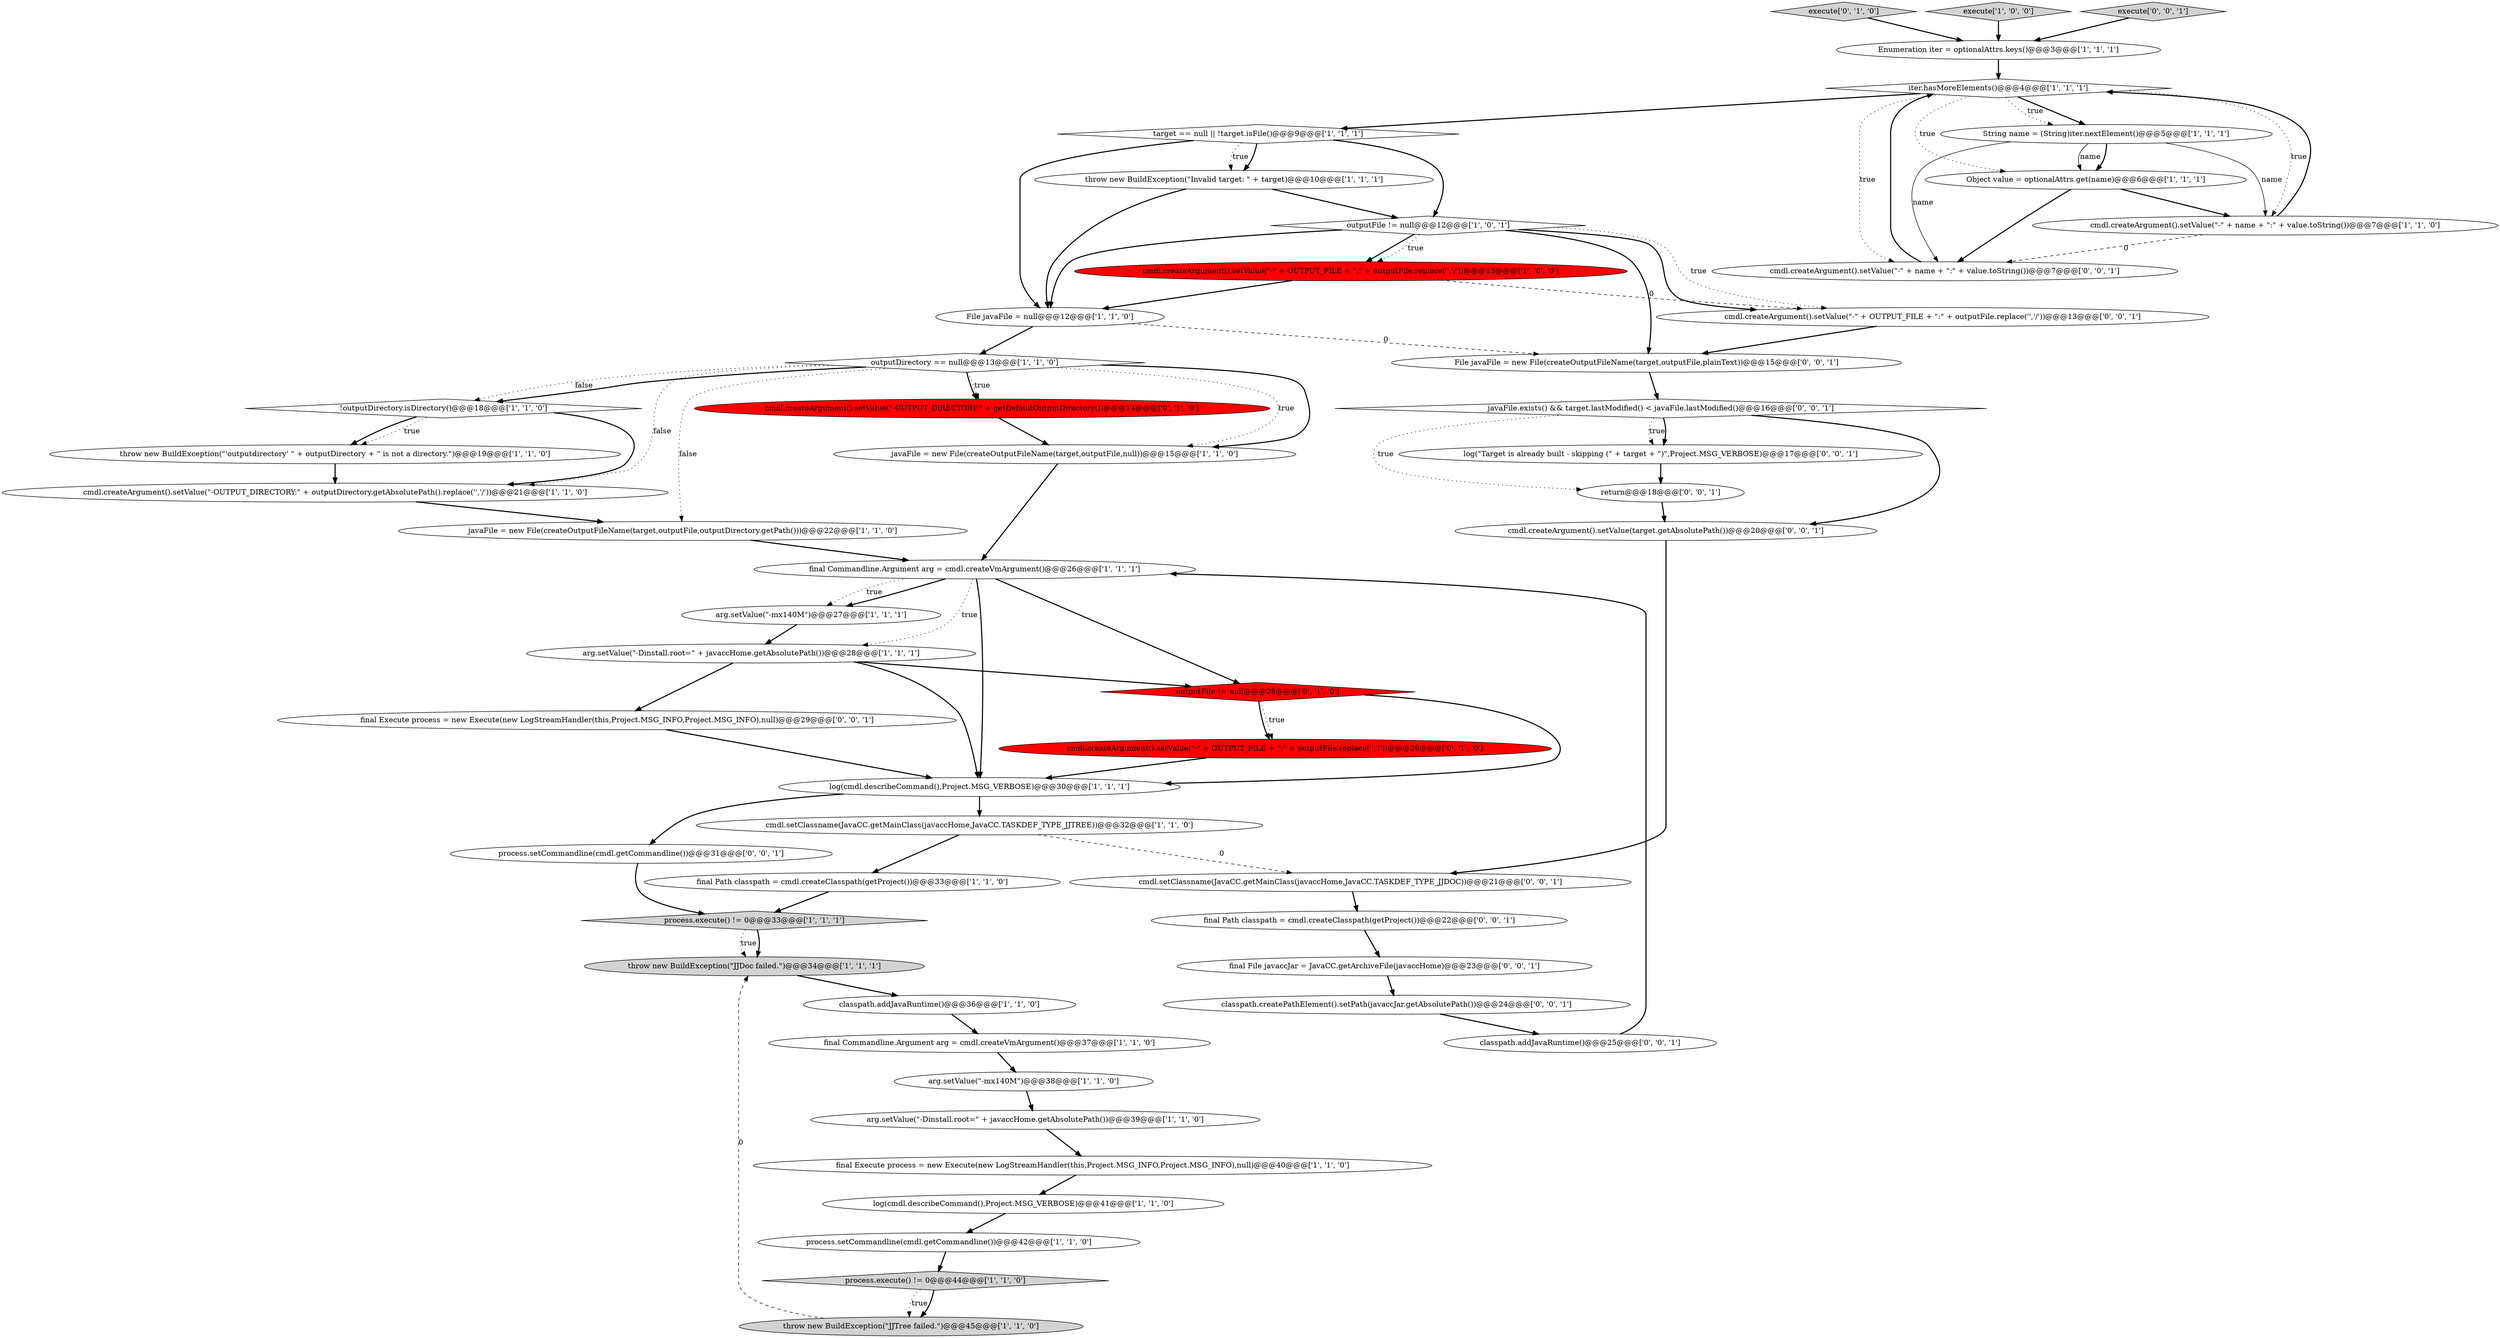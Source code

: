 digraph {
20 [style = filled, label = "final Commandline.Argument arg = cmdl.createVmArgument()@@@26@@@['1', '1', '1']", fillcolor = white, shape = ellipse image = "AAA0AAABBB1BBB"];
10 [style = filled, label = "arg.setValue(\"-Dinstall.root=\" + javaccHome.getAbsolutePath())@@@39@@@['1', '1', '0']", fillcolor = white, shape = ellipse image = "AAA0AAABBB1BBB"];
19 [style = filled, label = "arg.setValue(\"-Dinstall.root=\" + javaccHome.getAbsolutePath())@@@28@@@['1', '1', '1']", fillcolor = white, shape = ellipse image = "AAA0AAABBB1BBB"];
0 [style = filled, label = "target == null || !target.isFile()@@@9@@@['1', '1', '1']", fillcolor = white, shape = diamond image = "AAA0AAABBB1BBB"];
3 [style = filled, label = "Enumeration iter = optionalAttrs.keys()@@@3@@@['1', '1', '1']", fillcolor = white, shape = ellipse image = "AAA0AAABBB1BBB"];
28 [style = filled, label = "outputDirectory == null@@@13@@@['1', '1', '0']", fillcolor = white, shape = diamond image = "AAA0AAABBB1BBB"];
2 [style = filled, label = "process.setCommandline(cmdl.getCommandline())@@@42@@@['1', '1', '0']", fillcolor = white, shape = ellipse image = "AAA0AAABBB1BBB"];
34 [style = filled, label = "cmdl.createArgument().setValue(\"-\" + OUTPUT_FILE + \":\" + outputFile.replace('\','/'))@@@29@@@['0', '1', '0']", fillcolor = red, shape = ellipse image = "AAA1AAABBB2BBB"];
31 [style = filled, label = "javaFile = new File(createOutputFileName(target,outputFile,null))@@@15@@@['1', '1', '0']", fillcolor = white, shape = ellipse image = "AAA0AAABBB1BBB"];
11 [style = filled, label = "Object value = optionalAttrs.get(name)@@@6@@@['1', '1', '1']", fillcolor = white, shape = ellipse image = "AAA0AAABBB1BBB"];
14 [style = filled, label = "log(cmdl.describeCommand(),Project.MSG_VERBOSE)@@@41@@@['1', '1', '0']", fillcolor = white, shape = ellipse image = "AAA0AAABBB1BBB"];
39 [style = filled, label = "cmdl.createArgument().setValue(target.getAbsolutePath())@@@20@@@['0', '0', '1']", fillcolor = white, shape = ellipse image = "AAA0AAABBB3BBB"];
37 [style = filled, label = "execute['0', '1', '0']", fillcolor = lightgray, shape = diamond image = "AAA0AAABBB2BBB"];
33 [style = filled, label = "throw new BuildException(\"JJTree failed.\")@@@45@@@['1', '1', '0']", fillcolor = lightgray, shape = ellipse image = "AAA0AAABBB1BBB"];
41 [style = filled, label = "classpath.addJavaRuntime()@@@25@@@['0', '0', '1']", fillcolor = white, shape = ellipse image = "AAA0AAABBB3BBB"];
45 [style = filled, label = "return@@@18@@@['0', '0', '1']", fillcolor = white, shape = ellipse image = "AAA0AAABBB3BBB"];
51 [style = filled, label = "cmdl.setClassname(JavaCC.getMainClass(javaccHome,JavaCC.TASKDEF_TYPE_JJDOC))@@@21@@@['0', '0', '1']", fillcolor = white, shape = ellipse image = "AAA0AAABBB3BBB"];
29 [style = filled, label = "final Commandline.Argument arg = cmdl.createVmArgument()@@@37@@@['1', '1', '0']", fillcolor = white, shape = ellipse image = "AAA0AAABBB1BBB"];
25 [style = filled, label = "cmdl.createArgument().setValue(\"-\" + name + \":\" + value.toString())@@@7@@@['1', '1', '0']", fillcolor = white, shape = ellipse image = "AAA0AAABBB1BBB"];
5 [style = filled, label = "iter.hasMoreElements()@@@4@@@['1', '1', '1']", fillcolor = white, shape = diamond image = "AAA0AAABBB1BBB"];
44 [style = filled, label = "File javaFile = new File(createOutputFileName(target,outputFile,plainText))@@@15@@@['0', '0', '1']", fillcolor = white, shape = ellipse image = "AAA0AAABBB3BBB"];
43 [style = filled, label = "log(\"Target is already built - skipping (\" + target + \")\",Project.MSG_VERBOSE)@@@17@@@['0', '0', '1']", fillcolor = white, shape = ellipse image = "AAA0AAABBB3BBB"];
50 [style = filled, label = "classpath.createPathElement().setPath(javaccJar.getAbsolutePath())@@@24@@@['0', '0', '1']", fillcolor = white, shape = ellipse image = "AAA0AAABBB3BBB"];
1 [style = filled, label = "execute['1', '0', '0']", fillcolor = lightgray, shape = diamond image = "AAA0AAABBB1BBB"];
13 [style = filled, label = "classpath.addJavaRuntime()@@@36@@@['1', '1', '0']", fillcolor = white, shape = ellipse image = "AAA0AAABBB1BBB"];
17 [style = filled, label = "cmdl.createArgument().setValue(\"-OUTPUT_DIRECTORY:\" + outputDirectory.getAbsolutePath().replace('\','/'))@@@21@@@['1', '1', '0']", fillcolor = white, shape = ellipse image = "AAA0AAABBB1BBB"];
48 [style = filled, label = "final Execute process = new Execute(new LogStreamHandler(this,Project.MSG_INFO,Project.MSG_INFO),null)@@@29@@@['0', '0', '1']", fillcolor = white, shape = ellipse image = "AAA0AAABBB3BBB"];
7 [style = filled, label = "cmdl.setClassname(JavaCC.getMainClass(javaccHome,JavaCC.TASKDEF_TYPE_JJTREE))@@@32@@@['1', '1', '0']", fillcolor = white, shape = ellipse image = "AAA0AAABBB1BBB"];
32 [style = filled, label = "arg.setValue(\"-mx140M\")@@@38@@@['1', '1', '0']", fillcolor = white, shape = ellipse image = "AAA0AAABBB1BBB"];
52 [style = filled, label = "final Path classpath = cmdl.createClasspath(getProject())@@@22@@@['0', '0', '1']", fillcolor = white, shape = ellipse image = "AAA0AAABBB3BBB"];
38 [style = filled, label = "cmdl.createArgument().setValue(\"-\" + name + \":\" + value.toString())@@@7@@@['0', '0', '1']", fillcolor = white, shape = ellipse image = "AAA0AAABBB3BBB"];
40 [style = filled, label = "process.setCommandline(cmdl.getCommandline())@@@31@@@['0', '0', '1']", fillcolor = white, shape = ellipse image = "AAA0AAABBB3BBB"];
42 [style = filled, label = "javaFile.exists() && target.lastModified() < javaFile.lastModified()@@@16@@@['0', '0', '1']", fillcolor = white, shape = diamond image = "AAA0AAABBB3BBB"];
46 [style = filled, label = "final File javaccJar = JavaCC.getArchiveFile(javaccHome)@@@23@@@['0', '0', '1']", fillcolor = white, shape = ellipse image = "AAA0AAABBB3BBB"];
6 [style = filled, label = "throw new BuildException(\"JJDoc failed.\")@@@34@@@['1', '1', '1']", fillcolor = lightgray, shape = ellipse image = "AAA0AAABBB1BBB"];
4 [style = filled, label = "final Execute process = new Execute(new LogStreamHandler(this,Project.MSG_INFO,Project.MSG_INFO),null)@@@40@@@['1', '1', '0']", fillcolor = white, shape = ellipse image = "AAA0AAABBB1BBB"];
24 [style = filled, label = "process.execute() != 0@@@44@@@['1', '1', '0']", fillcolor = lightgray, shape = diamond image = "AAA0AAABBB1BBB"];
35 [style = filled, label = "cmdl.createArgument().setValue(\"-OUTPUT_DIRECTORY:\" + getDefaultOutputDirectory())@@@14@@@['0', '1', '0']", fillcolor = red, shape = ellipse image = "AAA1AAABBB2BBB"];
12 [style = filled, label = "final Path classpath = cmdl.createClasspath(getProject())@@@33@@@['1', '1', '0']", fillcolor = white, shape = ellipse image = "AAA0AAABBB1BBB"];
26 [style = filled, label = "throw new BuildException(\"'outputdirectory' \" + outputDirectory + \" is not a directory.\")@@@19@@@['1', '1', '0']", fillcolor = white, shape = ellipse image = "AAA0AAABBB1BBB"];
36 [style = filled, label = "outputFile != null@@@28@@@['0', '1', '0']", fillcolor = red, shape = diamond image = "AAA1AAABBB2BBB"];
9 [style = filled, label = "outputFile != null@@@12@@@['1', '0', '1']", fillcolor = white, shape = diamond image = "AAA0AAABBB1BBB"];
21 [style = filled, label = "log(cmdl.describeCommand(),Project.MSG_VERBOSE)@@@30@@@['1', '1', '1']", fillcolor = white, shape = ellipse image = "AAA0AAABBB1BBB"];
30 [style = filled, label = "process.execute() != 0@@@33@@@['1', '1', '1']", fillcolor = lightgray, shape = diamond image = "AAA0AAABBB1BBB"];
47 [style = filled, label = "cmdl.createArgument().setValue(\"-\" + OUTPUT_FILE + \":\" + outputFile.replace('\','/'))@@@13@@@['0', '0', '1']", fillcolor = white, shape = ellipse image = "AAA0AAABBB3BBB"];
49 [style = filled, label = "execute['0', '0', '1']", fillcolor = lightgray, shape = diamond image = "AAA0AAABBB3BBB"];
22 [style = filled, label = "File javaFile = null@@@12@@@['1', '1', '0']", fillcolor = white, shape = ellipse image = "AAA0AAABBB1BBB"];
16 [style = filled, label = "throw new BuildException(\"Invalid target: \" + target)@@@10@@@['1', '1', '1']", fillcolor = white, shape = ellipse image = "AAA0AAABBB1BBB"];
15 [style = filled, label = "String name = (String)iter.nextElement()@@@5@@@['1', '1', '1']", fillcolor = white, shape = ellipse image = "AAA0AAABBB1BBB"];
18 [style = filled, label = "javaFile = new File(createOutputFileName(target,outputFile,outputDirectory.getPath()))@@@22@@@['1', '1', '0']", fillcolor = white, shape = ellipse image = "AAA0AAABBB1BBB"];
8 [style = filled, label = "arg.setValue(\"-mx140M\")@@@27@@@['1', '1', '1']", fillcolor = white, shape = ellipse image = "AAA0AAABBB1BBB"];
27 [style = filled, label = "cmdl.createArgument().setValue(\"-\" + OUTPUT_FILE + \":\" + outputFile.replace('\','/'))@@@13@@@['1', '0', '0']", fillcolor = red, shape = ellipse image = "AAA1AAABBB1BBB"];
23 [style = filled, label = "!outputDirectory.isDirectory()@@@18@@@['1', '1', '0']", fillcolor = white, shape = diamond image = "AAA0AAABBB1BBB"];
22->44 [style = dashed, label="0"];
15->25 [style = solid, label="name"];
28->35 [style = dotted, label="true"];
5->15 [style = bold, label=""];
24->33 [style = dotted, label="true"];
19->36 [style = bold, label=""];
30->6 [style = bold, label=""];
41->20 [style = bold, label=""];
37->3 [style = bold, label=""];
3->5 [style = bold, label=""];
5->11 [style = dotted, label="true"];
5->38 [style = dotted, label="true"];
15->11 [style = bold, label=""];
5->0 [style = bold, label=""];
39->51 [style = bold, label=""];
48->21 [style = bold, label=""];
9->47 [style = bold, label=""];
23->17 [style = bold, label=""];
2->24 [style = bold, label=""];
31->20 [style = bold, label=""];
46->50 [style = bold, label=""];
28->23 [style = dotted, label="false"];
16->9 [style = bold, label=""];
11->25 [style = bold, label=""];
35->31 [style = bold, label=""];
26->17 [style = bold, label=""];
30->6 [style = dotted, label="true"];
28->18 [style = dotted, label="false"];
27->22 [style = bold, label=""];
32->10 [style = bold, label=""];
43->45 [style = bold, label=""];
18->20 [style = bold, label=""];
28->35 [style = bold, label=""];
20->8 [style = bold, label=""];
5->25 [style = dotted, label="true"];
33->6 [style = dashed, label="0"];
42->43 [style = dotted, label="true"];
29->32 [style = bold, label=""];
9->44 [style = bold, label=""];
49->3 [style = bold, label=""];
21->7 [style = bold, label=""];
47->44 [style = bold, label=""];
7->51 [style = dashed, label="0"];
42->45 [style = dotted, label="true"];
50->41 [style = bold, label=""];
27->47 [style = dashed, label="0"];
28->17 [style = dotted, label="false"];
9->22 [style = bold, label=""];
38->5 [style = bold, label=""];
0->16 [style = bold, label=""];
44->42 [style = bold, label=""];
4->14 [style = bold, label=""];
52->46 [style = bold, label=""];
28->31 [style = bold, label=""];
42->39 [style = bold, label=""];
1->3 [style = bold, label=""];
22->28 [style = bold, label=""];
51->52 [style = bold, label=""];
15->11 [style = solid, label="name"];
5->15 [style = dotted, label="true"];
9->27 [style = bold, label=""];
15->38 [style = solid, label="name"];
24->33 [style = bold, label=""];
25->38 [style = dashed, label="0"];
28->23 [style = bold, label=""];
6->13 [style = bold, label=""];
25->5 [style = bold, label=""];
40->30 [style = bold, label=""];
14->2 [style = bold, label=""];
20->19 [style = dotted, label="true"];
0->16 [style = dotted, label="true"];
36->34 [style = bold, label=""];
20->36 [style = bold, label=""];
34->21 [style = bold, label=""];
45->39 [style = bold, label=""];
19->21 [style = bold, label=""];
28->31 [style = dotted, label="true"];
0->9 [style = bold, label=""];
11->38 [style = bold, label=""];
42->43 [style = bold, label=""];
19->48 [style = bold, label=""];
7->12 [style = bold, label=""];
8->19 [style = bold, label=""];
20->8 [style = dotted, label="true"];
23->26 [style = bold, label=""];
12->30 [style = bold, label=""];
16->22 [style = bold, label=""];
20->21 [style = bold, label=""];
9->27 [style = dotted, label="true"];
36->21 [style = bold, label=""];
13->29 [style = bold, label=""];
23->26 [style = dotted, label="true"];
0->22 [style = bold, label=""];
10->4 [style = bold, label=""];
21->40 [style = bold, label=""];
9->47 [style = dotted, label="true"];
36->34 [style = dotted, label="true"];
17->18 [style = bold, label=""];
}
